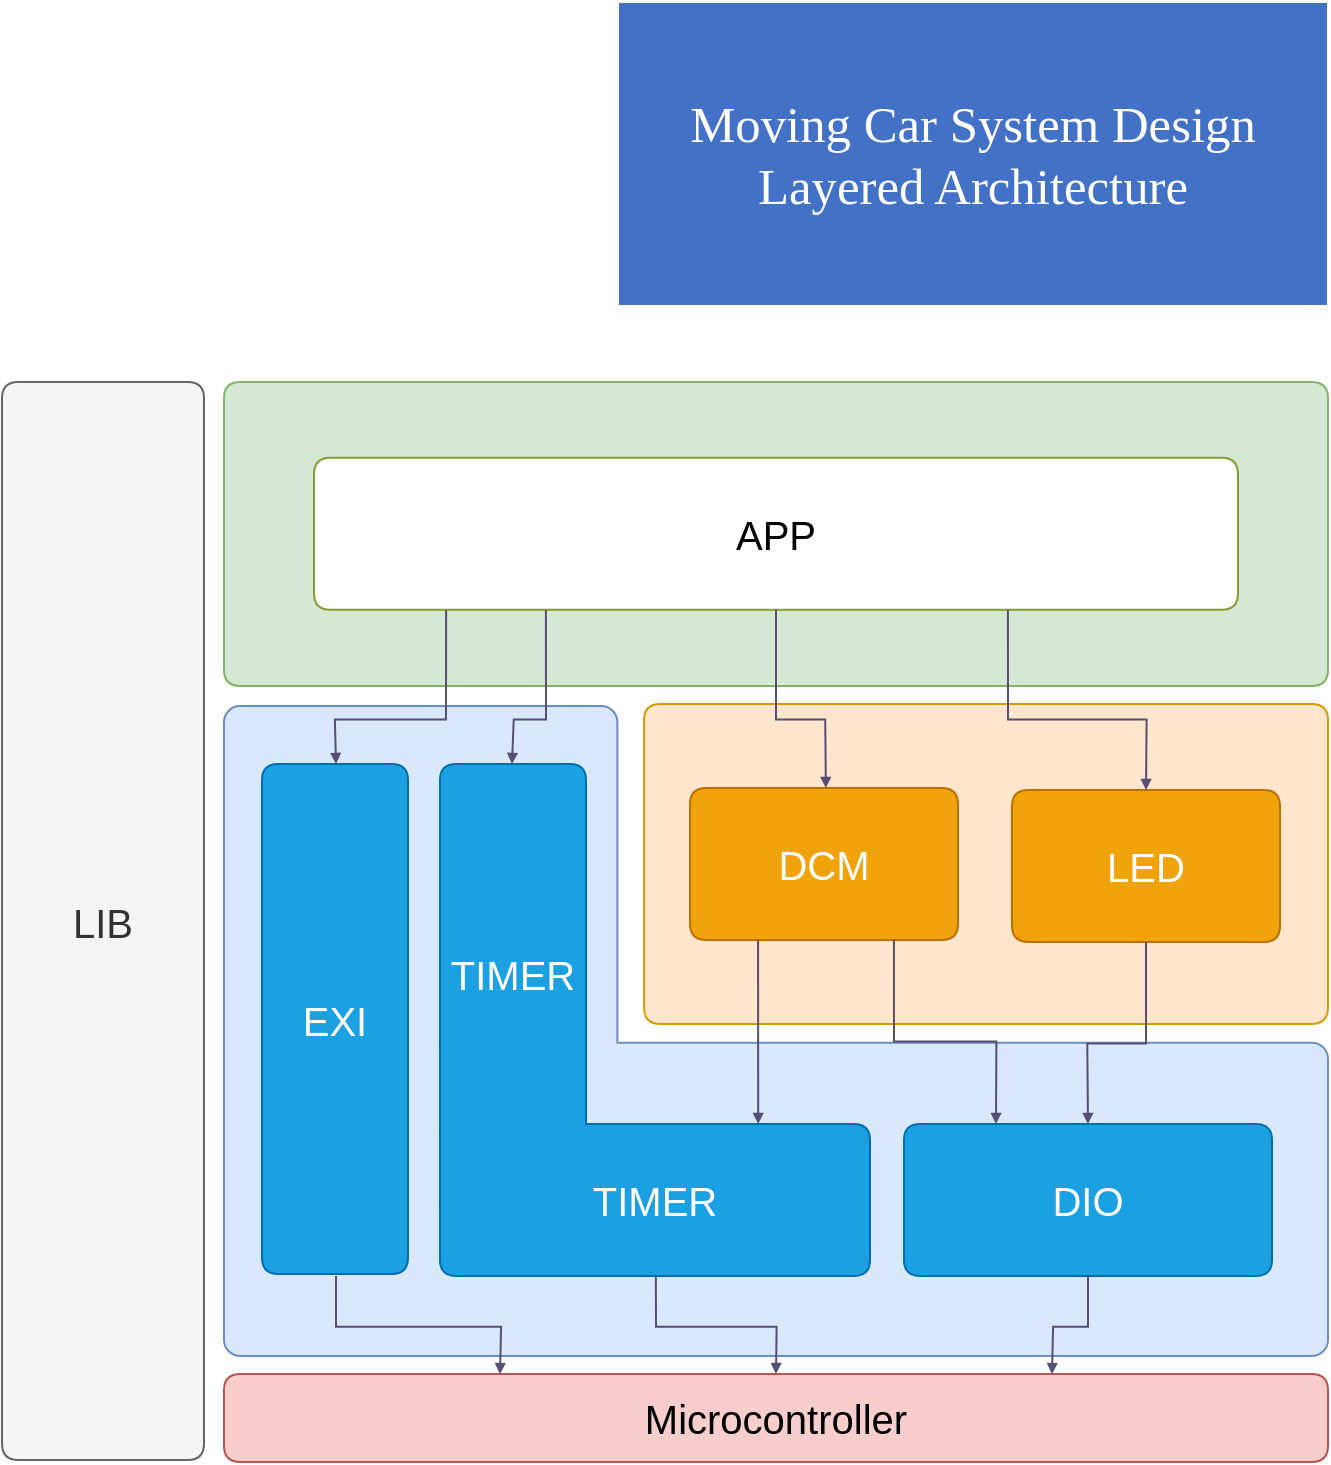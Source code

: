 <mxfile version="21.1.2" type="device">
  <diagram name="Page-1" id="Page-1">
    <mxGraphModel dx="1777" dy="1057" grid="0" gridSize="10" guides="1" tooltips="1" connect="1" arrows="1" fold="1" page="0" pageScale="1" pageWidth="827" pageHeight="1169" math="0" shadow="0">
      <root>
        <mxCell id="0" />
        <mxCell id="1" parent="0" />
        <UserObject label="&lt;div style=&quot;font-size: 20px;&quot;&gt;&lt;font style=&quot;font-size: 20px; font-family: Calibri; color: rgb(90, 153, 210); direction: ltr; letter-spacing: 0px; line-height: 120%; opacity: 1;&quot;&gt;MCAL&lt;br style=&quot;font-size: 20px;&quot;&gt;&lt;/font&gt;&lt;/div&gt;" tags="Background" id="2">
          <mxCell style="verticalAlign=top;align=center;overflow=width;vsdxID=816;fillColor=#dae8fc;shape=stencil(vZXbUsQgDIafhssyHEq7vV7X92Bc2jJi6aTorm8vlWpPi+PUtXch+UP4MgEQP3a1bBVipHNgn9VFn12N+ANiTDe1Au28hfgJ8WNpQVVgX5tzWLeyV/bWi33rd7iGPNJnMPIeViLFNP30PAaxhCcfhUFMcZoFPQwJDKeH4Intx77iibzqLgHrpNO2mamNhEolvlZSGlnNQt1FqXbiptPTGd1EUYocC/ojSr5CKWYoo2RQUELuykLiLMUBC36z+GYaEuvPDjjL4uNcbMVZN0hQnBd7AXGBs1j5XyZ8I21tAfeXNZttudt4rq7G32aT3G7MDiDLsbwjxviW/guHN8Y3vdTGhC9hGl/+Ad4V/g9++gA=);strokeColor=#6c8ebf;spacingTop=-1;spacingBottom=-1;spacingLeft=-1;spacingRight=-1;points=[];labelBackgroundColor=none;rounded=0;html=1;whiteSpace=wrap;fillStyle=solid;fontSize=20;" parent="1" vertex="1">
            <mxGeometry x="171" y="403" width="552" height="325" as="geometry" />
          </mxCell>
        </UserObject>
        <UserObject label="&lt;div style=&quot;font-size: 1px&quot;&gt;&lt;font style=&quot;font-size:25.4px;font-family:Calibri;color:#ffffff;direction:ltr;letter-spacing:0px;line-height:120%;opacity:1&quot;&gt;Moving Car System Design&lt;br/&gt;Layered Architecture&lt;br/&gt;&lt;/font&gt;&lt;/div&gt;" tags="Background" id="3">
          <mxCell style="verticalAlign=middle;align=center;overflow=width;vsdxID=47;fillColor=#4271c6;gradientColor=none;shape=stencil(nZBLDoAgDERP0z3SIyjew0SURgSD+Lu9kMZoXLhwN9O+tukAlrNpJg1SzDH4QW/URgNYgZTkjA4UkwJUgGXng+6DX1zLfmoymdXo17xh5zmRJ6Q42BWCfc2oJfdAr+Yv+AP9Cb7OJ3H/2JG1HNGz/84klThPVCc=);strokeColor=#ffffff;points=[];labelBackgroundColor=none;rounded=0;html=1;whiteSpace=wrap;" parent="1" vertex="1">
            <mxGeometry x="368" y="51" width="355" height="152" as="geometry" />
          </mxCell>
        </UserObject>
        <UserObject label="" BpmnName="Application" tags="Flowchart" id="4">
          <mxCell style="vsdxID=71;fillColor=none;gradientColor=none;strokeColor=none;spacingTop=-1;spacingBottom=-1;spacingLeft=-1;spacingRight=-1;points=[[0,0.75,0],[0,0.5,0],[0,0.25,0],[0.25,0,0],[0.5,0,0],[0.75,0,0],[1,0.25,0],[1,0.5,0],[1,0.75,0],[0.75,1,0],[0.5,1,0],[0.25,1,0]];labelBackgroundColor=none;rounded=1;html=1;whiteSpace=wrap;fontSize=20;" parent="1" vertex="1">
            <mxGeometry x="171" y="241" width="552" height="152" as="geometry" />
          </mxCell>
        </UserObject>
        <mxCell id="5" style="vsdxID=72;fillColor=#d5e8d4;shape=stencil(nZCxDsIwDES/xitKk6V7KT/AF0TUEIuQVGmgwNeT9kCqOjB0s++efdKRaQZneyathpzilUfpsiOzJ60lOE6Sy0SmJdOcY+JLivfQYe9tIbWaFe5wU020VjadjvJmaPWu0jV0HN7iYwp8wlawXt8HCvsBqJewQH/mJvgPuhFcxZdhrgRlifdodOmvKywS6jftBw==);strokeColor=#82b366;spacingTop=-1;spacingBottom=-1;spacingLeft=-1;spacingRight=-1;points=[[0,0.75,0],[0,0.5,0],[0,0.25,0],[0.25,0,0],[0.5,0,0],[0.75,0,0],[1,0.25,0],[1,0.5,0],[1,0.75,0],[0.75,1,0],[0.5,1,0],[0.25,1,0]];labelBackgroundColor=none;rounded=1;html=1;whiteSpace=wrap;fillStyle=solid;fontSize=20;" parent="4" vertex="1">
          <mxGeometry width="552" height="152" as="geometry" />
        </mxCell>
        <mxCell id="7" value="&lt;div style=&quot;font-size: 20px;&quot;&gt;&lt;/div&gt;" style="verticalAlign=middle;align=center;overflow=width;vsdxID=76;fillColor=none;gradientColor=none;strokeColor=none;strokeWidth=2;spacingTop=-3;spacingBottom=-3;spacingLeft=-3;spacingRight=-3;points=[[0,0.75,0],[0,0.5,0],[0,0.25,0],[0.25,0,0],[0.5,0,0],[0.75,0,0],[1,0.25,0],[1,0.5,0],[1,0.75,0],[0.75,1,0],[0.5,1,0],[0.25,1,0]];labelBackgroundColor=none;rounded=0;html=1;whiteSpace=wrap;fontSize=20;" parent="4" vertex="1">
          <mxGeometry x="277" y="132" width="16" height="16" as="geometry" />
        </mxCell>
        <mxCell id="10" value="&lt;div style=&quot;font-size: 20px;&quot;&gt;&lt;/div&gt;" style="verticalAlign=middle;align=center;overflow=width;vsdxID=84;fillColor=none;gradientColor=none;strokeColor=none;spacingTop=-1;spacingBottom=-1;spacingLeft=-1;spacingRight=-1;points=[[0,0.75,0],[0,0.5,0],[0,0.25,0],[0.25,0,0],[0.5,0,0],[0.75,0,0],[1,0.25,0],[1,0.5,0],[1,0.75,0],[0.75,1,0],[0.5,1,0],[0.25,1,0]];labelBackgroundColor=none;rounded=0;html=1;whiteSpace=wrap;fontSize=20;" parent="4" vertex="1">
          <mxGeometry x="5" y="5" width="14" height="14" as="geometry" />
        </mxCell>
        <mxCell id="12" value="&lt;div style=&quot;font-size: 20px;&quot;&gt;&lt;font style=&quot;font-size: 20px; font-family: Calibri; color: rgb(113, 172, 65); direction: ltr; letter-spacing: 0px; line-height: 120%; opacity: 1;&quot;&gt;Application&lt;br style=&quot;font-size: 20px;&quot;&gt;&lt;/font&gt;&lt;/div&gt;" style="text;vsdxID=71;fillColor=none;gradientColor=none;strokeColor=none;spacingTop=-1;spacingBottom=-1;spacingLeft=-1;spacingRight=-1;points=[[0,0.75,0],[0,0.5,0],[0,0.25,0],[0.25,0,0],[0.5,0,0],[0.75,0,0],[1,0.25,0],[1,0.5,0],[1,0.75,0],[0.75,1,0],[0.5,1,0],[0.25,1,0]];labelBackgroundColor=none;rounded=1;html=1;whiteSpace=wrap;verticalAlign=top;align=center;overflow=width;;html=1;fontSize=20;" parent="4" vertex="1">
          <mxGeometry y="-0.4" width="552.45" as="geometry" />
        </mxCell>
        <UserObject label="" BpmnName="Microcontroller" tags="Flowchart" id="13">
          <mxCell style="vsdxID=94;fillColor=none;gradientColor=none;strokeColor=none;spacingTop=-1;spacingBottom=-1;spacingLeft=-1;spacingRight=-1;points=[[0,0.75,0],[0,0.5,0],[0,0.25,0],[0.25,0,0],[0.5,0,0],[0.75,0,0],[1,0.25,0],[1,0.5,0],[1,0.75,0],[0.75,1,0],[0.5,1,0],[0.25,1,0]];labelBackgroundColor=none;rounded=1;html=1;whiteSpace=wrap;fontSize=20;" parent="1" vertex="1">
            <mxGeometry x="171" y="737" width="552" height="44" as="geometry" />
          </mxCell>
        </UserObject>
        <mxCell id="14" value="Microcontroller" style="vsdxID=95;fillColor=#f8cecc;shape=stencil(nZCxDsIwDES/xitKk6V7KT/AF0TUEIuQVGmgwNeT9kCqOjB0s++efdKRaQZneyathpzilUfpsiOzJ60lOE6Sy0SmJdOcY+JLivfQYe9tIbWaFe5wU020VjadjvJmaPWu0jV0HN7iYwp8wlawXt8HCvsBqJewQH/mJvgPuhFcxZdhrgRlifdodOmvKywS6jftBw==);strokeColor=#b85450;spacingTop=-1;spacingBottom=-1;spacingLeft=-1;spacingRight=-1;points=[[0,0.75,0],[0,0.5,0],[0,0.25,0],[0.25,0,0],[0.5,0,0],[0.75,0,0],[1,0.25,0],[1,0.5,0],[1,0.75,0],[0.75,1,0],[0.5,1,0],[0.25,1,0]];labelBackgroundColor=none;rounded=1;html=1;whiteSpace=wrap;fontSize=20;" parent="13" vertex="1">
          <mxGeometry width="552" height="44" as="geometry" />
        </mxCell>
        <mxCell id="16" value="&lt;div style=&quot;font-size: 20px;&quot;&gt;&lt;/div&gt;" style="verticalAlign=middle;align=center;overflow=width;vsdxID=99;fillColor=none;gradientColor=none;strokeColor=none;strokeWidth=2;spacingTop=-3;spacingBottom=-3;spacingLeft=-3;spacingRight=-3;points=[[0,0.75,0],[0,0.5,0],[0,0.25,0],[0.25,0,0],[0.5,0,0],[0.75,0,0],[1,0.25,0],[1,0.5,0],[1,0.75,0],[0.75,1,0],[0.5,1,0],[0.25,1,0]];labelBackgroundColor=none;rounded=0;html=1;whiteSpace=wrap;fontSize=20;" parent="13" vertex="1">
          <mxGeometry x="277" y="24" width="16" height="16" as="geometry" />
        </mxCell>
        <mxCell id="19" value="&lt;div style=&quot;font-size: 20px;&quot;&gt;&lt;/div&gt;" style="verticalAlign=middle;align=center;overflow=width;vsdxID=107;fillColor=none;gradientColor=none;strokeColor=none;spacingTop=-1;spacingBottom=-1;spacingLeft=-1;spacingRight=-1;points=[[0,0.75,0],[0,0.5,0],[0,0.25,0],[0.25,0,0],[0.5,0,0],[0.75,0,0],[1,0.25,0],[1,0.5,0],[1,0.75,0],[0.75,1,0],[0.5,1,0],[0.25,1,0]];labelBackgroundColor=none;rounded=0;html=1;whiteSpace=wrap;fontSize=20;" parent="13" vertex="1">
          <mxGeometry x="5" y="5" width="14" height="14" as="geometry" />
        </mxCell>
        <mxCell id="21" value="&lt;div style=&quot;font-size: 20px;&quot;&gt;&lt;font style=&quot;font-size: 20px; font-family: Calibri; direction: ltr; letter-spacing: 0px; line-height: 120%; opacity: 1;&quot;&gt;Microcontroller&lt;br style=&quot;font-size: 20px;&quot;&gt;&lt;/font&gt;&lt;/div&gt;" style="text;vsdxID=94;fillColor=none;gradientColor=none;strokeColor=none;spacingTop=-1;spacingBottom=-1;spacingLeft=-1;spacingRight=-1;points=[[0,0.75,0],[0,0.5,0],[0,0.25,0],[0.25,0,0],[0.5,0,0],[0.75,0,0],[1,0.25,0],[1,0.5,0],[1,0.75,0],[0.75,1,0],[0.5,1,0],[0.25,1,0]];labelBackgroundColor=none;rounded=1;html=1;whiteSpace=wrap;verticalAlign=middle;align=center;overflow=width;;html=1;fontColor=#ffffff;fontSize=20;" parent="13" vertex="1">
          <mxGeometry y="21.78" width="552.45" as="geometry" />
        </mxCell>
        <UserObject label="" BpmnName="ECUAL" tags="Flowchart" id="22">
          <mxCell style="vsdxID=140;fillColor=#dae8fc;strokeColor=#6c8ebf;spacingTop=-1;spacingBottom=-1;spacingLeft=-1;spacingRight=-1;points=[[0,0.75,0],[0,0.5,0],[0,0.25,0],[0.25,0,0],[0.5,0,0],[0.75,0,0],[1,0.25,0],[1,0.5,0],[1,0.75,0],[0.75,1,0],[0.5,1,0],[0.25,1,0]];labelBackgroundColor=none;rounded=1;html=1;whiteSpace=wrap;fillStyle=solid;fontSize=20;" parent="1" vertex="1">
            <mxGeometry x="381" y="402" width="342" height="160" as="geometry" />
          </mxCell>
        </UserObject>
        <mxCell id="23" style="vsdxID=141;fillColor=#ffe6cc;shape=stencil(nZCxDsIwDES/xitKk6V7KT/AF0TUEIuQVGmgwNeT9kCqOjB0s++efdKRaQZneyathpzilUfpsiOzJ60lOE6Sy0SmJdOcY+JLivfQYe9tIbWaFe5wU020VjadjvJmaPWu0jV0HN7iYwp8wlawXt8HCvsBqJewQH/mJvgPuhFcxZdhrgRlifdodOmvKywS6jftBw==);strokeColor=#d79b00;spacingTop=-1;spacingBottom=-1;spacingLeft=-1;spacingRight=-1;points=[[0,0.75,0],[0,0.5,0],[0,0.25,0],[0.25,0,0],[0.5,0,0],[0.75,0,0],[1,0.25,0],[1,0.5,0],[1,0.75,0],[0.75,1,0],[0.5,1,0],[0.25,1,0]];labelBackgroundColor=none;rounded=1;html=1;whiteSpace=wrap;fontSize=20;" parent="22" vertex="1">
          <mxGeometry width="342" height="160" as="geometry" />
        </mxCell>
        <mxCell id="25" value="&lt;div style=&quot;font-size: 20px;&quot;&gt;&lt;/div&gt;" style="verticalAlign=middle;align=center;overflow=width;vsdxID=145;fillColor=none;gradientColor=none;strokeColor=none;strokeWidth=2;spacingTop=-3;spacingBottom=-3;spacingLeft=-3;spacingRight=-3;points=[[0,0.75,0],[0,0.5,0],[0,0.25,0],[0.25,0,0],[0.5,0,0],[0.75,0,0],[1,0.25,0],[1,0.5,0],[1,0.75,0],[0.75,1,0],[0.5,1,0],[0.25,1,0]];labelBackgroundColor=none;rounded=0;html=1;whiteSpace=wrap;fontSize=20;" parent="22" vertex="1">
          <mxGeometry x="172" y="140" width="16" height="16" as="geometry" />
        </mxCell>
        <mxCell id="28" value="&lt;div style=&quot;font-size: 20px;&quot;&gt;&lt;/div&gt;" style="verticalAlign=middle;align=center;overflow=width;vsdxID=153;fillColor=none;gradientColor=none;strokeColor=none;spacingTop=-1;spacingBottom=-1;spacingLeft=-1;spacingRight=-1;points=[[0,0.75,0],[0,0.5,0],[0,0.25,0],[0.25,0,0],[0.5,0,0],[0.75,0,0],[1,0.25,0],[1,0.5,0],[1,0.75,0],[0.75,1,0],[0.5,1,0],[0.25,1,0]];labelBackgroundColor=none;rounded=0;html=1;whiteSpace=wrap;fontSize=20;" parent="22" vertex="1">
          <mxGeometry x="5" y="5" width="14" height="14" as="geometry" />
        </mxCell>
        <mxCell id="30" value="&lt;div style=&quot;font-size: 20px;&quot;&gt;&lt;font style=&quot;font-size: 20px; font-family: Calibri; color: rgb(97, 88, 132); direction: ltr; letter-spacing: 0px; line-height: 120%; opacity: 1;&quot;&gt;ECUAL&lt;br style=&quot;font-size: 20px;&quot;&gt;&lt;/font&gt;&lt;/div&gt;" style="text;vsdxID=140;fillColor=none;gradientColor=none;strokeColor=none;spacingTop=-1;spacingBottom=-1;spacingLeft=-1;spacingRight=-1;points=[[0,0.75,0],[0,0.5,0],[0,0.25,0],[0.25,0,0],[0.5,0,0],[0.75,0,0],[1,0.25,0],[1,0.5,0],[1,0.75,0],[0.75,1,0],[0.5,1,0],[0.25,1,0]];labelBackgroundColor=none;rounded=1;html=1;whiteSpace=wrap;verticalAlign=top;align=center;overflow=width;;html=1;fontSize=20;" parent="22" vertex="1">
          <mxGeometry x="-19.05" y="3.9" width="342.9" as="geometry" />
        </mxCell>
        <UserObject label="" BpmnName="APP" tags="Flowchart" id="31">
          <mxCell style="vsdxID=163;fillColor=none;gradientColor=none;strokeColor=none;spacingTop=-1;spacingBottom=-1;spacingLeft=-1;spacingRight=-1;points=[[0.14,1,0]];labelBackgroundColor=none;rounded=1;html=1;whiteSpace=wrap;fontSize=20;" parent="1" vertex="1">
            <mxGeometry x="216" y="279" width="462" height="76" as="geometry" />
          </mxCell>
        </UserObject>
        <mxCell id="34" value="&lt;div style=&quot;font-size: 20px;&quot;&gt;&lt;/div&gt;" style="verticalAlign=middle;align=center;overflow=width;vsdxID=168;fillColor=none;gradientColor=none;strokeColor=none;strokeWidth=2;spacingTop=-3;spacingBottom=-3;spacingLeft=-3;spacingRight=-3;points=[[0,0.75,0],[0,0.5,0],[0,0.25,0],[0.25,0,0],[0.5,0,0],[0.75,0,0],[1,0.25,0],[1,0.5,0],[1,0.75,0],[0.75,1,0],[0.5,1,0],[0.25,1,0]];labelBackgroundColor=none;rounded=0;html=1;whiteSpace=wrap;fontSize=20;" parent="31" vertex="1">
          <mxGeometry x="232" y="56" width="16" height="16" as="geometry" />
        </mxCell>
        <mxCell id="37" value="&lt;div style=&quot;font-size: 20px;&quot;&gt;&lt;/div&gt;" style="verticalAlign=middle;align=center;overflow=width;vsdxID=176;fillColor=none;gradientColor=none;strokeColor=none;spacingTop=-1;spacingBottom=-1;spacingLeft=-1;spacingRight=-1;points=[[0,0.75,0],[0,0.5,0],[0,0.25,0],[0.25,0,0],[0.5,0,0],[0.75,0,0],[1,0.25,0],[1,0.5,0],[1,0.75,0],[0.75,1,0],[0.5,1,0],[0.25,1,0]];labelBackgroundColor=none;rounded=0;html=1;whiteSpace=wrap;fontSize=20;" parent="31" vertex="1">
          <mxGeometry x="5" y="5" width="14" height="14" as="geometry" />
        </mxCell>
        <mxCell id="39" value="&lt;div style=&quot;font-size: 20px;&quot;&gt;&lt;font style=&quot;font-size: 20px; font-family: Calibri; color: rgb(132, 158, 52); direction: ltr; letter-spacing: 0px; line-height: 120%; opacity: 1;&quot;&gt;&lt;b style=&quot;font-size: 20px;&quot;&gt;APP&lt;br style=&quot;font-size: 20px;&quot;&gt;&lt;/b&gt;&lt;/font&gt;&lt;/div&gt;" style="text;vsdxID=163;fillColor=none;gradientColor=none;strokeColor=none;spacingTop=-1;spacingBottom=-1;spacingLeft=-1;spacingRight=-1;points=[[0.14,1,0]];labelBackgroundColor=none;rounded=1;html=1;whiteSpace=wrap;verticalAlign=middle;align=center;overflow=width;;html=1;fontSize=20;" parent="31" vertex="1">
          <mxGeometry y="37.9" width="462.52" as="geometry" />
        </mxCell>
        <mxCell id="32" value="APP" style="vsdxID=164;fillColor=#ffffff;gradientColor=none;shape=stencil(nZCxDsIwDES/xitKk6V7KT/AF0TUEIuQVGmgwNeT9kCqOjB0s++efdKRaQZneyathpzilUfpsiOzJ60lOE6Sy0SmJdOcY+JLivfQYe9tIbWaFe5wU020VjadjvJmaPWu0jV0HN7iYwp8wlawXt8HCvsBqJewQH/mJvgPuhFcxZdhrgRlifdodOmvKywS6jftBw==);strokeColor=#849e33;spacingTop=-1;spacingBottom=-1;spacingLeft=-1;spacingRight=-1;points=[[0,0.75,0],[0,0.5,0],[0,0.25,0],[0.25,0,0],[0.5,0,0],[0.75,0,0],[1,0.25,0],[1,0.5,0],[1,0.75,0],[0.75,1,0],[0.5,1,0],[0.25,1,0]];labelBackgroundColor=none;rounded=1;html=1;whiteSpace=wrap;fontSize=20;" parent="31" vertex="1">
          <mxGeometry y="-0.1" width="462" height="76" as="geometry" />
        </mxCell>
        <UserObject label="" BpmnName="LED" tags="Flowchart" id="60">
          <mxCell style="vsdxID=333;fillColor=none;gradientColor=none;strokeColor=none;spacingTop=-1;spacingBottom=-1;spacingLeft=-1;spacingRight=-1;points=[[0,0.75,0],[0,0.5,0],[0,0.25,0],[0.25,0,0],[0.5,0,0],[0.75,0,0],[1,0.25,0],[1,0.5,0],[1,0.75,0],[0.75,1,0],[0.5,1,0],[0.25,1,0]];labelBackgroundColor=none;rounded=1;html=1;whiteSpace=wrap;fontColor=#FFFFFF;fontSize=20;" parent="1" vertex="1">
            <mxGeometry x="565" y="445" width="134" height="76" as="geometry" />
          </mxCell>
        </UserObject>
        <mxCell id="61" value="LED" style="vsdxID=334;fillColor=#f0a30a;shape=stencil(nZCxDsIwDES/xitKk6V7KT/AF0TUEIuQVGmgwNeT9kCqOjB0s++efdKRaQZneyathpzilUfpsiOzJ60lOE6Sy0SmJdOcY+JLivfQYe9tIbWaFe5wU020VjadjvJmaPWu0jV0HN7iYwp8wlawXt8HCvsBqJewQH/mJvgPuhFcxZdhrgRlifdodOmvKywS6jftBw==);strokeColor=#BD7000;spacingTop=-1;spacingBottom=-1;spacingLeft=-1;spacingRight=-1;points=[[0,0.75,0],[0,0.5,0],[0,0.25,0],[0.25,0,0],[0.5,0,0],[0.75,0,0],[1,0.25,0],[1,0.5,0],[1,0.75,0],[0.75,1,0],[0.5,1,0],[0.25,1,0]];labelBackgroundColor=none;rounded=1;html=1;whiteSpace=wrap;fontColor=#ffffff;fontSize=20;" parent="60" vertex="1">
          <mxGeometry width="134" height="76" as="geometry" />
        </mxCell>
        <mxCell id="63" value="&lt;div style=&quot;font-size: 20px;&quot;&gt;&lt;/div&gt;" style="verticalAlign=middle;align=center;overflow=width;vsdxID=338;fillColor=none;gradientColor=none;strokeColor=none;strokeWidth=2;spacingTop=-3;spacingBottom=-3;spacingLeft=-3;spacingRight=-3;points=[[0,0.75,0],[0,0.5,0],[0,0.25,0],[0.25,0,0],[0.5,0,0],[0.75,0,0],[1,0.25,0],[1,0.5,0],[1,0.75,0],[0.75,1,0],[0.5,1,0],[0.25,1,0]];labelBackgroundColor=none;rounded=0;html=1;whiteSpace=wrap;fontSize=20;" parent="60" vertex="1">
          <mxGeometry x="68" y="56" width="16" height="16" as="geometry" />
        </mxCell>
        <mxCell id="66" value="&lt;div style=&quot;font-size: 20px;&quot;&gt;&lt;/div&gt;" style="verticalAlign=middle;align=center;overflow=width;vsdxID=346;fillColor=none;gradientColor=none;strokeColor=none;spacingTop=-1;spacingBottom=-1;spacingLeft=-1;spacingRight=-1;points=[[0,0.75,0],[0,0.5,0],[0,0.25,0],[0.25,0,0],[0.5,0,0],[0.75,0,0],[1,0.25,0],[1,0.5,0],[1,0.75,0],[0.75,1,0],[0.5,1,0],[0.25,1,0]];labelBackgroundColor=none;rounded=0;html=1;whiteSpace=wrap;fontSize=20;" parent="60" vertex="1">
          <mxGeometry x="5" y="5" width="14" height="14" as="geometry" />
        </mxCell>
        <mxCell id="68" value="&lt;div style=&quot;font-size: 20px;&quot;&gt;&lt;font style=&quot;font-size: 20px; font-family: Calibri; color: rgb(255, 255, 255); direction: ltr; letter-spacing: 0px; line-height: 120%; opacity: 1;&quot;&gt;&lt;b style=&quot;font-size: 20px;&quot;&gt;LED&lt;br style=&quot;font-size: 20px;&quot;&gt;&lt;/b&gt;&lt;/font&gt;&lt;/div&gt;" style="text;vsdxID=333;fillColor=none;gradientColor=none;strokeColor=none;spacingTop=-1;spacingBottom=-1;spacingLeft=-1;spacingRight=-1;points=[[0,0.75,0],[0,0.5,0],[0,0.25,0],[0.25,0,0],[0.5,0,0],[0.75,0,0],[1,0.25,0],[1,0.5,0],[1,0.75,0],[0.75,1,0],[0.5,1,0],[0.25,1,0]];labelBackgroundColor=none;rounded=1;html=1;whiteSpace=wrap;verticalAlign=middle;align=center;overflow=width;;html=1;fontSize=20;" parent="60" vertex="1">
          <mxGeometry y="37.9" width="134.94" as="geometry" />
        </mxCell>
        <UserObject label="" BpmnName="DIO" tags="Flowchart" id="69">
          <mxCell style="vsdxID=356;fillColor=#dae8fc;strokeColor=none;spacingTop=-1;spacingBottom=-1;spacingLeft=-1;spacingRight=-1;points=[[0,0.75,0],[0,0.5,0],[0,0.25,0],[0.25,0,0],[0.5,0,0],[0.75,0,0],[1,0.25,0],[1,0.5,0],[1,0.75,0],[0.75,1,0],[0.5,1,0],[0.25,1,0]];labelBackgroundColor=none;rounded=1;html=1;whiteSpace=wrap;fillStyle=auto;glass=0;shadow=0;fontSize=20;gradientColor=none;" parent="1" vertex="1">
            <mxGeometry x="511" y="612" width="184" height="76" as="geometry" />
          </mxCell>
        </UserObject>
        <mxCell id="70" value="DIO" style="vsdxID=357;fillColor=#1ba1e2;shape=stencil(nZCxDsIwDES/xitKk6V7KT/AF0TUEIuQVGmgwNeT9kCqOjB0s++efdKRaQZneyathpzilUfpsiOzJ60lOE6Sy0SmJdOcY+JLivfQYe9tIbWaFe5wU020VjadjvJmaPWu0jV0HN7iYwp8wlawXt8HCvsBqJewQH/mJvgPuhFcxZdhrgRlifdodOmvKywS6jftBw==);strokeColor=#006EAF;spacingTop=-1;spacingBottom=-1;spacingLeft=-1;spacingRight=-1;points=[[0,0.75,0],[0,0.5,0],[0,0.25,0],[0.25,0,0],[0.5,0,0],[0.75,0,0],[1,0.25,0],[1,0.5,0],[1,0.75,0],[0.75,1,0],[0.5,1,0],[0.25,1,0]];labelBackgroundColor=none;rounded=1;html=1;whiteSpace=wrap;fontColor=#ffffff;fontSize=20;" parent="69" vertex="1">
          <mxGeometry width="184" height="76" as="geometry" />
        </mxCell>
        <mxCell id="75" value="&lt;div style=&quot;font-size: 20px;&quot;&gt;&lt;/div&gt;" style="verticalAlign=middle;align=center;overflow=width;vsdxID=369;fillColor=none;gradientColor=none;strokeColor=none;spacingTop=-1;spacingBottom=-1;spacingLeft=-1;spacingRight=-1;points=[[0,0.75,0],[0,0.5,0],[0,0.25,0],[0.25,0,0],[0.5,0,0],[0.75,0,0],[1,0.25,0],[1,0.5,0],[1,0.75,0],[0.75,1,0],[0.5,1,0],[0.25,1,0]];labelBackgroundColor=none;rounded=0;html=1;whiteSpace=wrap;fontSize=20;" parent="69" vertex="1">
          <mxGeometry x="5" y="5" width="14" height="14" as="geometry" />
        </mxCell>
        <mxCell id="77" value="&lt;div style=&quot;font-size: 20px;&quot;&gt;&lt;font style=&quot;font-size: 20px; font-family: Calibri; color: rgb(255, 255, 255); direction: ltr; letter-spacing: 0px; line-height: 120%; opacity: 1;&quot;&gt;&lt;b style=&quot;font-size: 20px;&quot;&gt;DIO&lt;br style=&quot;font-size: 20px;&quot;&gt;&lt;/b&gt;&lt;/font&gt;&lt;/div&gt;" style="text;vsdxID=356;fillColor=none;gradientColor=none;strokeColor=none;spacingTop=-1;spacingBottom=-1;spacingLeft=-1;spacingRight=-1;points=[[0,0.75,0],[0,0.5,0],[0,0.25,0],[0.25,0,0],[0.5,0,0],[0.75,0,0],[1,0.25,0],[1,0.5,0],[1,0.75,0],[0.75,1,0],[0.5,1,0],[0.25,1,0]];labelBackgroundColor=none;rounded=1;html=1;whiteSpace=wrap;verticalAlign=middle;align=center;overflow=width;;html=1;fontSize=20;" parent="69" vertex="1">
          <mxGeometry y="37.9" width="184.15" as="geometry" />
        </mxCell>
        <UserObject label="" BpmnName="DCM" tags="Flowchart" id="90">
          <mxCell style="vsdxID=591;fillColor=none;gradientColor=none;strokeColor=none;spacingTop=-1;spacingBottom=-1;spacingLeft=-1;spacingRight=-1;points=[[0,0.75,0],[0,0.5,0],[0,0.25,0],[0.25,0,0],[0.5,0,0],[0.75,0,0],[1,0.25,0],[1,0.5,0],[1,0.75,0],[0.75,1,0],[0.5,1,0],[0.25,1,0]];labelBackgroundColor=none;rounded=1;html=1;whiteSpace=wrap;fontColor=#FFFFFF;fontSize=20;" parent="1" vertex="1">
            <mxGeometry x="404" y="444" width="134" height="76" as="geometry" />
          </mxCell>
        </UserObject>
        <mxCell id="91" value="DCM" style="vsdxID=592;fillColor=#f0a30a;shape=stencil(nZCxDsIwDES/xitKk6V7KT/AF0TUEIuQVGmgwNeT9kCqOjB0s++efdKRaQZneyathpzilUfpsiOzJ60lOE6Sy0SmJdOcY+JLivfQYe9tIbWaFe5wU020VjadjvJmaPWu0jV0HN7iYwp8wlawXt8HCvsBqJewQH/mJvgPuhFcxZdhrgRlifdodOmvKywS6jftBw==);strokeColor=#BD7000;spacingTop=-1;spacingBottom=-1;spacingLeft=-1;spacingRight=-1;points=[[0,0.75,0],[0,0.5,0],[0,0.25,0],[0.25,0,0],[0.5,0,0],[0.75,0,0],[1,0.25,0],[1,0.5,0],[1,0.75,0],[0.75,1,0],[0.5,1,0],[0.25,1,0]];labelBackgroundColor=none;rounded=1;html=1;whiteSpace=wrap;fontColor=#ffffff;fontSize=20;" parent="90" vertex="1">
          <mxGeometry width="134" height="76" as="geometry" />
        </mxCell>
        <mxCell id="93" value="&lt;div style=&quot;font-size: 20px;&quot;&gt;&lt;/div&gt;" style="verticalAlign=middle;align=center;overflow=width;vsdxID=596;fillColor=none;gradientColor=none;strokeColor=none;strokeWidth=2;spacingTop=-3;spacingBottom=-3;spacingLeft=-3;spacingRight=-3;points=[[0,0.75,0],[0,0.5,0],[0,0.25,0],[0.25,0,0],[0.5,0,0],[0.75,0,0],[1,0.25,0],[1,0.5,0],[1,0.75,0],[0.75,1,0],[0.5,1,0],[0.25,1,0]];labelBackgroundColor=none;rounded=0;html=1;whiteSpace=wrap;fontSize=20;" parent="90" vertex="1">
          <mxGeometry x="68" y="56" width="16" height="16" as="geometry" />
        </mxCell>
        <mxCell id="96" value="&lt;div style=&quot;font-size: 20px;&quot;&gt;&lt;/div&gt;" style="verticalAlign=middle;align=center;overflow=width;vsdxID=604;fillColor=none;gradientColor=none;strokeColor=none;spacingTop=-1;spacingBottom=-1;spacingLeft=-1;spacingRight=-1;points=[[0,0.75,0],[0,0.5,0],[0,0.25,0],[0.25,0,0],[0.5,0,0],[0.75,0,0],[1,0.25,0],[1,0.5,0],[1,0.75,0],[0.75,1,0],[0.5,1,0],[0.25,1,0]];labelBackgroundColor=none;rounded=0;html=1;whiteSpace=wrap;fontSize=20;" parent="90" vertex="1">
          <mxGeometry x="5" y="5" width="14" height="14" as="geometry" />
        </mxCell>
        <mxCell id="98" value="&lt;div style=&quot;font-size: 20px;&quot;&gt;&lt;font style=&quot;font-size: 20px; font-family: Calibri; color: rgb(255, 255, 255); direction: ltr; letter-spacing: 0px; line-height: 120%; opacity: 1;&quot;&gt;&lt;b style=&quot;font-size: 20px;&quot;&gt;DCM&lt;br style=&quot;font-size: 20px;&quot;&gt;&lt;/b&gt;&lt;/font&gt;&lt;/div&gt;" style="text;vsdxID=591;fillColor=none;gradientColor=none;strokeColor=none;spacingTop=-1;spacingBottom=-1;spacingLeft=-1;spacingRight=-1;points=[[0,0.75,0],[0,0.5,0],[0,0.25,0],[0.25,0,0],[0.5,0,0],[0.75,0,0],[1,0.25,0],[1,0.5,0],[1,0.75,0],[0.75,1,0],[0.5,1,0],[0.25,1,0]];labelBackgroundColor=none;rounded=1;html=1;whiteSpace=wrap;verticalAlign=middle;align=center;overflow=width;;html=1;fontSize=20;" parent="90" vertex="1">
          <mxGeometry y="37.9" width="134.94" as="geometry" />
        </mxCell>
        <UserObject label="" BpmnName="EXI" tags="Flowchart" id="99">
          <mxCell style="vsdxID=384;fillColor=none;gradientColor=none;strokeColor=none;spacingTop=-1;spacingBottom=-1;spacingLeft=-1;spacingRight=-1;points=[[0,0.75,0],[0,0.5,0],[0,0.25,0],[0.25,0,0],[0.5,0,0],[0.75,0,0],[1,0.25,0],[1,0.5,0],[1,0.75,0],[0.75,1,0],[0.5,1,0],[0.25,1,0]];labelBackgroundColor=none;rounded=1;html=1;whiteSpace=wrap;fontSize=20;" parent="1" vertex="1">
            <mxGeometry x="190" y="432" width="73" height="255" as="geometry" />
          </mxCell>
        </UserObject>
        <mxCell id="100" value="EXI" style="vsdxID=385;fillColor=#1ba1e2;shape=stencil(nZCxDsIwDES/xitKk6V7KT/AF0TUEIuQVGmgwNeT9kCqOjB0s++efdKRaQZneyathpzilUfpsiOzJ60lOE6Sy0SmJdOcY+JLivfQYe9tIbWaFe5wU020VjadjvJmaPWu0jV0HN7iYwp8wlawXt8HCvsBqJewQH/mJvgPuhFcxZdhrgRlifdodOmvKywS6jftBw==);strokeColor=#006EAF;spacingTop=-1;spacingBottom=-1;spacingLeft=-1;spacingRight=-1;points=[[0,0.75,0],[0,0.5,0],[0,0.25,0],[0.25,0,0],[0.5,0,0],[0.75,0,0],[1,0.25,0],[1,0.5,0],[1,0.75,0],[0.75,1,0],[0.5,1,0],[0.25,1,0]];labelBackgroundColor=none;rounded=1;html=1;whiteSpace=wrap;fontColor=#ffffff;fontSize=20;" parent="99" vertex="1">
          <mxGeometry width="73" height="255" as="geometry" />
        </mxCell>
        <mxCell id="102" value="&lt;div style=&quot;font-size: 20px;&quot;&gt;&lt;/div&gt;" style="verticalAlign=middle;align=center;overflow=width;vsdxID=389;fillColor=none;gradientColor=none;strokeColor=none;strokeWidth=2;spacingTop=-3;spacingBottom=-3;spacingLeft=-3;spacingRight=-3;points=[[0,0.75,0],[0,0.5,0],[0,0.25,0],[0.25,0,0],[0.5,0,0],[0.75,0,0],[1,0.25,0],[1,0.5,0],[1,0.75,0],[0.75,1,0],[0.5,1,0],[0.25,1,0]];labelBackgroundColor=none;rounded=0;html=1;whiteSpace=wrap;fontSize=20;" parent="99" vertex="1">
          <mxGeometry x="37" y="236" width="16" height="16" as="geometry" />
        </mxCell>
        <mxCell id="105" value="&lt;div style=&quot;font-size: 20px;&quot;&gt;&lt;/div&gt;" style="verticalAlign=middle;align=center;overflow=width;vsdxID=397;fillColor=none;gradientColor=none;strokeColor=none;spacingTop=-1;spacingBottom=-1;spacingLeft=-1;spacingRight=-1;points=[[0,0.75,0],[0,0.5,0],[0,0.25,0],[0.25,0,0],[0.5,0,0],[0.75,0,0],[1,0.25,0],[1,0.5,0],[1,0.75,0],[0.75,1,0],[0.5,1,0],[0.25,1,0]];labelBackgroundColor=none;rounded=0;html=1;whiteSpace=wrap;fontSize=20;" parent="99" vertex="1">
          <mxGeometry x="5" y="5" width="14" height="14" as="geometry" />
        </mxCell>
        <mxCell id="107" value="&lt;div style=&quot;font-size: 20px;&quot;&gt;&lt;font style=&quot;font-size: 20px; font-family: Calibri; color: rgb(254, 255, 255); direction: ltr; letter-spacing: 0px; line-height: 120%; opacity: 1;&quot;&gt;&lt;b style=&quot;font-size: 20px;&quot;&gt;EXI&lt;br style=&quot;font-size: 20px;&quot;&gt;&lt;/b&gt;&lt;/font&gt;&lt;/div&gt;" style="text;vsdxID=384;fillColor=none;gradientColor=none;strokeColor=none;spacingTop=-1;spacingBottom=-1;spacingLeft=-1;spacingRight=-1;points=[[0,0.75,0],[0,0.5,0],[0,0.25,0],[0.25,0,0],[0.5,0,0],[0.75,0,0],[1,0.25,0],[1,0.5,0],[1,0.75,0],[0.75,1,0],[0.5,1,0],[0.25,1,0]];labelBackgroundColor=none;rounded=1;html=1;whiteSpace=wrap;verticalAlign=middle;align=center;overflow=width;;html=1;fontSize=20;" parent="99" vertex="1">
          <mxGeometry y="127.07" width="73.03" as="geometry" />
        </mxCell>
        <UserObject label="&lt;div style=&quot;font-size: 20px;&quot;&gt;&lt;/div&gt;" tags="Connector" id="126">
          <mxCell style="vsdxID=814;edgeStyle=none;startArrow=none;endArrow=block;startSize=3;endSize=3;strokeColor=#564e75;spacingTop=0;spacingBottom=0;spacingLeft=0;spacingRight=0;verticalAlign=middle;html=1;labelBackgroundColor=#ffffff;rounded=0;align=center;overflow=width;exitX=0.761;exitY=1;exitDx=0;exitDy=0;exitPerimeter=0;entryX=0.25;entryY=0;entryDx=0;entryDy=0;entryPerimeter=0;fontSize=20;" parent="1" source="90" target="69" edge="1">
            <mxGeometry relative="1" as="geometry">
              <mxPoint as="offset" />
              <Array as="points">
                <mxPoint x="506" y="570.8" />
                <mxPoint x="557.2" y="570.8" />
              </Array>
            </mxGeometry>
          </mxCell>
        </UserObject>
        <UserObject label="&lt;div style=&quot;font-size: 20px;&quot;&gt;&lt;/div&gt;" tags="Connector" id="127">
          <mxCell style="vsdxID=813;edgeStyle=none;startArrow=none;endArrow=block;startSize=3;endSize=3;strokeColor=#564e75;spacingTop=0;spacingBottom=0;spacingLeft=0;spacingRight=0;verticalAlign=middle;html=1;labelBackgroundColor=#ffffff;rounded=0;align=center;overflow=width;exitX=0.507;exitY=1.004;exitDx=0;exitDy=0;exitPerimeter=0;entryX=0.25;entryY=0;entryDx=0;entryDy=0;entryPerimeter=0;fontSize=20;" parent="1" source="99" target="13" edge="1">
            <mxGeometry relative="1" as="geometry">
              <mxPoint x="-1" as="offset" />
              <Array as="points">
                <mxPoint x="227" y="713.4" />
                <mxPoint x="309.55" y="713.4" />
              </Array>
            </mxGeometry>
          </mxCell>
        </UserObject>
        <UserObject label="&lt;div style=&quot;font-size: 20px;&quot;&gt;&lt;/div&gt;" tags="Connector" id="128">
          <mxCell style="vsdxID=812;edgeStyle=none;startArrow=none;endArrow=block;startSize=3;endSize=3;strokeColor=#564e75;spacingTop=0;spacingBottom=0;spacingLeft=0;spacingRight=0;verticalAlign=middle;html=1;labelBackgroundColor=#ffffff;rounded=0;align=center;overflow=width;exitX=0.502;exitY=1;exitDx=0;exitDy=0;exitPerimeter=0;entryX=0.5;entryY=0;entryDx=0;entryDy=0;entryPerimeter=0;fontSize=20;" parent="1" source="117" target="13" edge="1">
            <mxGeometry relative="1" as="geometry">
              <mxPoint x="-1" as="offset" />
              <Array as="points">
                <mxPoint x="387" y="713.4" />
                <mxPoint x="447.32" y="713.4" />
              </Array>
            </mxGeometry>
          </mxCell>
        </UserObject>
        <UserObject label="&lt;div style=&quot;font-size: 20px;&quot;&gt;&lt;/div&gt;" tags="Connector" id="129">
          <mxCell style="vsdxID=811;edgeStyle=none;startArrow=none;endArrow=block;startSize=3;endSize=3;strokeColor=#564e75;spacingTop=0;spacingBottom=0;spacingLeft=0;spacingRight=0;verticalAlign=middle;html=1;labelBackgroundColor=#ffffff;rounded=0;align=center;overflow=width;exitX=0.5;exitY=1;exitDx=0;exitDy=0;exitPerimeter=0;entryX=0.75;entryY=0;entryDx=0;entryDy=0;entryPerimeter=0;fontSize=20;" parent="1" source="69" target="13" edge="1">
            <mxGeometry relative="1" as="geometry">
              <mxPoint x="-5" as="offset" />
              <Array as="points">
                <mxPoint x="603" y="713.4" />
                <mxPoint x="585.54" y="713.4" />
              </Array>
            </mxGeometry>
          </mxCell>
        </UserObject>
        <UserObject label="&lt;div style=&quot;font-size: 20px;&quot;&gt;&lt;/div&gt;" tags="Connector" id="130">
          <mxCell style="vsdxID=810;edgeStyle=none;startArrow=none;endArrow=block;startSize=3;endSize=3;strokeColor=#564e75;spacingTop=0;spacingBottom=0;spacingLeft=0;spacingRight=0;verticalAlign=middle;html=1;labelBackgroundColor=#ffffff;rounded=0;align=center;overflow=width;exitX=0.254;exitY=1;exitDx=0;exitDy=0;exitPerimeter=0;entryX=0.74;entryY=0;entryDx=0;entryDy=0;entryPerimeter=0;fontSize=20;" parent="1" source="90" target="117" edge="1">
            <mxGeometry relative="1" as="geometry">
              <mxPoint x="-13" y="-1" as="offset" />
              <Array as="points" />
            </mxGeometry>
          </mxCell>
        </UserObject>
        <UserObject label="&lt;div style=&quot;font-size: 20px;&quot;&gt;&lt;/div&gt;" tags="Connector" id="131">
          <mxCell style="vsdxID=809;edgeStyle=none;startArrow=none;endArrow=block;startSize=3;endSize=3;strokeColor=#564e75;spacingTop=0;spacingBottom=0;spacingLeft=0;spacingRight=0;verticalAlign=middle;html=1;labelBackgroundColor=#ffffff;rounded=0;align=center;overflow=width;exitX=0.5;exitY=1;exitDx=0;exitDy=0;exitPerimeter=0;entryX=0.5;entryY=0;entryDx=0;entryDy=0;entryPerimeter=0;fontSize=20;" parent="1" source="60" target="69" edge="1">
            <mxGeometry relative="1" as="geometry">
              <mxPoint x="-1" as="offset" />
              <Array as="points">
                <mxPoint x="632" y="571.8" />
                <mxPoint x="602.63" y="571.8" />
              </Array>
            </mxGeometry>
          </mxCell>
        </UserObject>
        <UserObject label="&lt;div style=&quot;font-size: 20px;&quot;&gt;&lt;/div&gt;" tags="Connector" id="132">
          <mxCell style="vsdxID=487;edgeStyle=none;startArrow=none;endArrow=block;startSize=3;endSize=3;strokeColor=#564e75;spacingTop=0;spacingBottom=0;spacingLeft=0;spacingRight=0;verticalAlign=middle;html=1;labelBackgroundColor=#ffffff;rounded=0;align=center;overflow=width;exitX=0.751;exitY=1;exitDx=0;exitDy=0;exitPerimeter=0;entryX=0.5;entryY=0;entryDx=0;entryDy=0;entryPerimeter=0;fontSize=20;" parent="1" source="31" target="60" edge="1">
            <mxGeometry relative="1" as="geometry">
              <mxPoint x="-1" as="offset" />
              <Array as="points">
                <mxPoint x="563" y="409.8" />
                <mxPoint x="632.31" y="409.8" />
              </Array>
            </mxGeometry>
          </mxCell>
        </UserObject>
        <UserObject label="&lt;div style=&quot;font-size: 20px;&quot;&gt;&lt;/div&gt;" tags="Connector" id="133">
          <mxCell style="vsdxID=773;edgeStyle=none;startArrow=none;endArrow=block;startSize=3;endSize=3;strokeColor=#564e75;spacingTop=0;spacingBottom=0;spacingLeft=0;spacingRight=0;verticalAlign=middle;html=1;labelBackgroundColor=#ffffff;rounded=0;align=center;overflow=width;exitX=0.5;exitY=1;exitDx=0;exitDy=0;exitPerimeter=0;entryX=0.507;entryY=0;entryDx=0;entryDy=0;entryPerimeter=0;fontSize=20;" parent="1" source="31" target="90" edge="1">
            <mxGeometry relative="1" as="geometry">
              <mxPoint x="1" y="-2" as="offset" />
              <Array as="points">
                <mxPoint x="447" y="409.8" />
                <mxPoint x="471.61" y="409.8" />
              </Array>
            </mxGeometry>
          </mxCell>
        </UserObject>
        <UserObject label="&lt;div style=&quot;font-size: 20px;&quot;&gt;&lt;/div&gt;" tags="Connector" id="134">
          <mxCell style="vsdxID=774;edgeStyle=none;startArrow=none;endArrow=block;startSize=3;endSize=3;strokeColor=#564e75;spacingTop=0;spacingBottom=0;spacingLeft=0;spacingRight=0;verticalAlign=middle;html=1;labelBackgroundColor=#ffffff;rounded=0;align=center;overflow=width;exitX=0.251;exitY=1;exitDx=0;exitDy=0;exitPerimeter=0;entryX=0.493;entryY=0;entryDx=0;entryDy=0;entryPerimeter=0;fontSize=20;" parent="1" source="31" target="108" edge="1">
            <mxGeometry relative="1" as="geometry">
              <mxPoint x="-5" y="-5" as="offset" />
              <Array as="points">
                <mxPoint x="332" y="409.8" />
                <mxPoint x="315.87" y="409.8" />
              </Array>
            </mxGeometry>
          </mxCell>
        </UserObject>
        <UserObject label="&lt;div style=&quot;font-size: 20px;&quot;&gt;&lt;/div&gt;" tags="Connector" id="135">
          <mxCell style="vsdxID=780;edgeStyle=none;startArrow=none;endArrow=block;startSize=3;endSize=3;strokeColor=#564e75;spacingTop=0;spacingBottom=0;spacingLeft=0;spacingRight=0;verticalAlign=middle;html=1;labelBackgroundColor=#ffffff;rounded=0;align=center;overflow=width;exitX=0.143;exitY=1;exitDx=0;exitDy=0;exitPerimeter=0;entryX=0.507;entryY=0;entryDx=0;entryDy=0;entryPerimeter=0;fontSize=20;" parent="1" source="31" target="99" edge="1">
            <mxGeometry relative="1" as="geometry">
              <mxPoint x="-1" as="offset" />
              <Array as="points">
                <mxPoint x="282" y="409.8" />
                <mxPoint x="226.44" y="409.8" />
              </Array>
            </mxGeometry>
          </mxCell>
        </UserObject>
        <UserObject label="" tags="Container Flowchart Connector" id="136">
          <mxCell parent="1" vertex="1" visible="0">
            <mxGeometry as="geometry" />
          </mxCell>
        </UserObject>
        <mxCell id="pwqY6ARGCUXBc3Veuqd5-136" value="" style="group;fontSize=20;" vertex="1" connectable="0" parent="1">
          <mxGeometry x="279" y="432" width="215" height="256" as="geometry" />
        </mxCell>
        <UserObject label="" BpmnName="TIMER" tags="Flowchart" id="108">
          <mxCell style="vsdxID=750;fillColor=none;gradientColor=none;strokeColor=none;spacingTop=-1;spacingBottom=-1;spacingLeft=-1;spacingRight=-1;points=[[0,0.75,0],[0,0.5,0],[0,0.25,0],[0.25,0,0],[0.5,0,0],[0.75,0,0],[1,0.25,0],[1,0.5,0],[1,0.75,0],[0.75,1,0],[0.5,1,0],[0.25,1,0]];labelBackgroundColor=none;rounded=1;html=1;whiteSpace=wrap;fontSize=20;" parent="pwqY6ARGCUXBc3Veuqd5-136" vertex="1">
            <mxGeometry width="73" height="209" as="geometry" />
          </mxCell>
        </UserObject>
        <mxCell id="109" value="TIMER" style="vsdxID=751;fillColor=#1ba1e2;shape=stencil(nZCxDsIwDES/xitKk6V7KT/AF0TUEIuQVGmgwNeT9kCqOjB0s++efdKRaQZneyathpzilUfpsiOzJ60lOE6Sy0SmJdOcY+JLivfQYe9tIbWaFe5wU020VjadjvJmaPWu0jV0HN7iYwp8wlawXt8HCvsBqJewQH/mJvgPuhFcxZdhrgRlifdodOmvKywS6jftBw==);strokeColor=#006EAF;spacingTop=-1;spacingBottom=-1;spacingLeft=-1;spacingRight=-1;points=[[0,0.75,0],[0,0.5,0],[0,0.25,0],[0.25,0,0],[0.5,0,0],[0.75,0,0],[1,0.25,0],[1,0.5,0],[1,0.75,0],[0.75,1,0],[0.5,1,0],[0.25,1,0]];labelBackgroundColor=none;rounded=1;html=1;whiteSpace=wrap;fontColor=#ffffff;fontSize=20;" parent="108" vertex="1">
          <mxGeometry width="73" height="209" as="geometry" />
        </mxCell>
        <mxCell id="111" value="&lt;div style=&quot;font-size: 20px;&quot;&gt;&lt;/div&gt;" style="verticalAlign=middle;align=center;overflow=width;vsdxID=755;fillColor=none;gradientColor=none;strokeColor=none;strokeWidth=2;spacingTop=-3;spacingBottom=-3;spacingLeft=-3;spacingRight=-3;points=[[0,0.75,0],[0,0.5,0],[0,0.25,0],[0.25,0,0],[0.5,0,0],[0.75,0,0],[1,0.25,0],[1,0.5,0],[1,0.75,0],[0.75,1,0],[0.5,1,0],[0.25,1,0]];labelBackgroundColor=none;rounded=0;html=1;whiteSpace=wrap;fontSize=20;" parent="108" vertex="1">
          <mxGeometry x="37" y="189" width="16" height="16" as="geometry" />
        </mxCell>
        <mxCell id="114" value="&lt;div style=&quot;font-size: 20px;&quot;&gt;&lt;/div&gt;" style="verticalAlign=middle;align=center;overflow=width;vsdxID=763;fillColor=none;gradientColor=none;strokeColor=none;spacingTop=-1;spacingBottom=-1;spacingLeft=-1;spacingRight=-1;points=[[0,0.75,0],[0,0.5,0],[0,0.25,0],[0.25,0,0],[0.5,0,0],[0.75,0,0],[1,0.25,0],[1,0.5,0],[1,0.75,0],[0.75,1,0],[0.5,1,0],[0.25,1,0]];labelBackgroundColor=none;rounded=0;html=1;whiteSpace=wrap;fontSize=20;" parent="108" vertex="1">
          <mxGeometry x="5" y="5" width="14" height="14" as="geometry" />
        </mxCell>
        <mxCell id="116" value="&lt;div style=&quot;font-size: 20px;&quot;&gt;&lt;font style=&quot;font-size: 20px; font-family: Calibri; color: rgb(255, 255, 255); direction: ltr; letter-spacing: 0px; line-height: 120%; opacity: 1;&quot;&gt;&lt;b style=&quot;font-size: 20px;&quot;&gt;TIMER&lt;br style=&quot;font-size: 20px;&quot;&gt;&lt;/b&gt;&lt;/font&gt;&lt;/div&gt;" style="text;vsdxID=750;fillColor=none;gradientColor=none;strokeColor=none;spacingTop=-1;spacingBottom=-1;spacingLeft=-1;spacingRight=-1;points=[[0,0.75,0],[0,0.5,0],[0,0.25,0],[0.25,0,0],[0.5,0,0],[0.75,0,0],[1,0.25,0],[1,0.5,0],[1,0.75,0],[0.75,1,0],[0.5,1,0],[0.25,1,0]];labelBackgroundColor=none;rounded=1;html=1;whiteSpace=wrap;verticalAlign=middle;align=center;overflow=width;rotation=270.05;;html=1;fontSize=20;" parent="108" vertex="1">
          <mxGeometry y="104.23" width="73.03" as="geometry" />
        </mxCell>
        <UserObject label="" BpmnName="TIMER" tags="Flowchart" id="117">
          <mxCell style="vsdxID=621;fillColor=none;gradientColor=none;strokeColor=none;spacingTop=-1;spacingBottom=-1;spacingLeft=-1;spacingRight=-1;points=[[0,0.75,0],[0,0.5,0],[0,0.25,0],[0.25,0,0],[0.5,0,0],[0.75,0,0],[1,0.25,0],[1,0.5,0],[1,0.75,0],[0.75,1,0],[0.5,1,0],[0.25,1,0]];labelBackgroundColor=none;rounded=1;html=1;whiteSpace=wrap;fontSize=20;" parent="pwqY6ARGCUXBc3Veuqd5-136" vertex="1">
            <mxGeometry y="180" width="215" height="76" as="geometry" />
          </mxCell>
        </UserObject>
        <mxCell id="118" value="TIMER" style="vsdxID=622;fillColor=#1ba1e2;shape=stencil(nZCxDsIwDES/xitKk6V7KT/AF0TUEIuQVGmgwNeT9kCqOjB0s++efdKRaQZneyathpzilUfpsiOzJ60lOE6Sy0SmJdOcY+JLivfQYe9tIbWaFe5wU020VjadjvJmaPWu0jV0HN7iYwp8wlawXt8HCvsBqJewQH/mJvgPuhFcxZdhrgRlifdodOmvKywS6jftBw==);strokeColor=#006EAF;spacingTop=-1;spacingBottom=-1;spacingLeft=-1;spacingRight=-1;points=[[0,0.75,0],[0,0.5,0],[0,0.25,0],[0.25,0,0],[0.5,0,0],[0.75,0,0],[1,0.25,0],[1,0.5,0],[1,0.75,0],[0.75,1,0],[0.5,1,0],[0.25,1,0]];labelBackgroundColor=none;rounded=1;html=1;whiteSpace=wrap;fontColor=#ffffff;fontSize=20;" parent="117" vertex="1">
          <mxGeometry width="215" height="76" as="geometry" />
        </mxCell>
        <mxCell id="120" value="&lt;div style=&quot;font-size: 20px;&quot;&gt;&lt;/div&gt;" style="verticalAlign=middle;align=center;overflow=width;vsdxID=626;fillColor=none;gradientColor=none;strokeColor=none;strokeWidth=2;spacingTop=-3;spacingBottom=-3;spacingLeft=-3;spacingRight=-3;points=[[0,0.75,0],[0,0.5,0],[0,0.25,0],[0.25,0,0],[0.5,0,0],[0.75,0,0],[1,0.25,0],[1,0.5,0],[1,0.75,0],[0.75,1,0],[0.5,1,0],[0.25,1,0]];labelBackgroundColor=none;rounded=0;html=1;whiteSpace=wrap;fontSize=20;" parent="117" vertex="1">
          <mxGeometry x="108" y="56" width="16" height="16" as="geometry" />
        </mxCell>
        <mxCell id="123" value="&lt;div style=&quot;font-size: 20px;&quot;&gt;&lt;/div&gt;" style="verticalAlign=middle;align=center;overflow=width;vsdxID=634;fillColor=none;gradientColor=none;strokeColor=none;spacingTop=-1;spacingBottom=-1;spacingLeft=-1;spacingRight=-1;points=[[0,0.75,0],[0,0.5,0],[0,0.25,0],[0.25,0,0],[0.5,0,0],[0.75,0,0],[1,0.25,0],[1,0.5,0],[1,0.75,0],[0.75,1,0],[0.5,1,0],[0.25,1,0]];labelBackgroundColor=none;rounded=0;html=1;whiteSpace=wrap;fontSize=20;" parent="117" vertex="1">
          <mxGeometry x="5" y="5" width="14" height="14" as="geometry" />
        </mxCell>
        <mxCell id="125" value="&lt;div style=&quot;font-size: 20px;&quot;&gt;&lt;font style=&quot;font-size: 20px; font-family: Calibri; color: rgb(255, 255, 255); direction: ltr; letter-spacing: 0px; line-height: 120%; opacity: 1;&quot;&gt;&lt;b style=&quot;font-size: 20px;&quot;&gt;TIMER&lt;br style=&quot;font-size: 20px;&quot;&gt;&lt;/b&gt;&lt;/font&gt;&lt;/div&gt;" style="text;vsdxID=621;fillColor=none;gradientColor=none;strokeColor=none;spacingTop=-1;spacingBottom=-1;spacingLeft=-1;spacingRight=-1;points=[[0,0.75,0],[0,0.5,0],[0,0.25,0],[0.25,0,0],[0.5,0,0],[0.75,0,0],[1,0.25,0],[1,0.5,0],[1,0.75,0],[0.75,1,0],[0.5,1,0],[0.25,1,0]];labelBackgroundColor=none;rounded=1;html=1;whiteSpace=wrap;verticalAlign=middle;align=center;overflow=width;;html=1;fontSize=20;" parent="117" vertex="1">
          <mxGeometry y="36.05" width="215.9" as="geometry" />
        </mxCell>
        <mxCell id="41" value="LIB" style="vsdxID=210;fillColor=#f5f5f5;shape=stencil(nZCxDsIwDES/xitKk6V7KT/AF0TUEIuQVGmgwNeT9kCqOjB0s++efdKRaQZneyathpzilUfpsiOzJ60lOE6Sy0SmJdOcY+JLivfQYe9tIbWaFe5wU020VjadjvJmaPWu0jV0HN7iYwp8wlawXt8HCvsBqJewQH/mJvgPuhFcxZdhrgRlifdodOmvKywS6jftBw==);strokeColor=#666666;spacingTop=-1;spacingBottom=-1;spacingLeft=-1;spacingRight=-1;points=[[0,0.75,0],[0,0.5,0],[0,0.25,0],[0.25,0,0],[0.5,0,0],[0.75,0,0],[1,0.25,0],[1,0.5,0],[1,0.75,0],[0.75,1,0],[0.5,1,0],[0.25,1,0]];labelBackgroundColor=none;rounded=1;html=1;whiteSpace=wrap;fontColor=#333333;fontSize=20;" parent="1" vertex="1">
          <mxGeometry x="60" y="241" width="101" height="539" as="geometry" />
        </mxCell>
        <mxCell id="pwqY6ARGCUXBc3Veuqd5-146" value="" style="shape=or;whiteSpace=wrap;html=1;fontSize=20;strokeColor=#1ba1e2;fillColor=#1ba1e2;fontColor=#ffffff;" vertex="1" parent="1">
          <mxGeometry x="280" y="573" width="71" height="80" as="geometry" />
        </mxCell>
      </root>
    </mxGraphModel>
  </diagram>
</mxfile>
